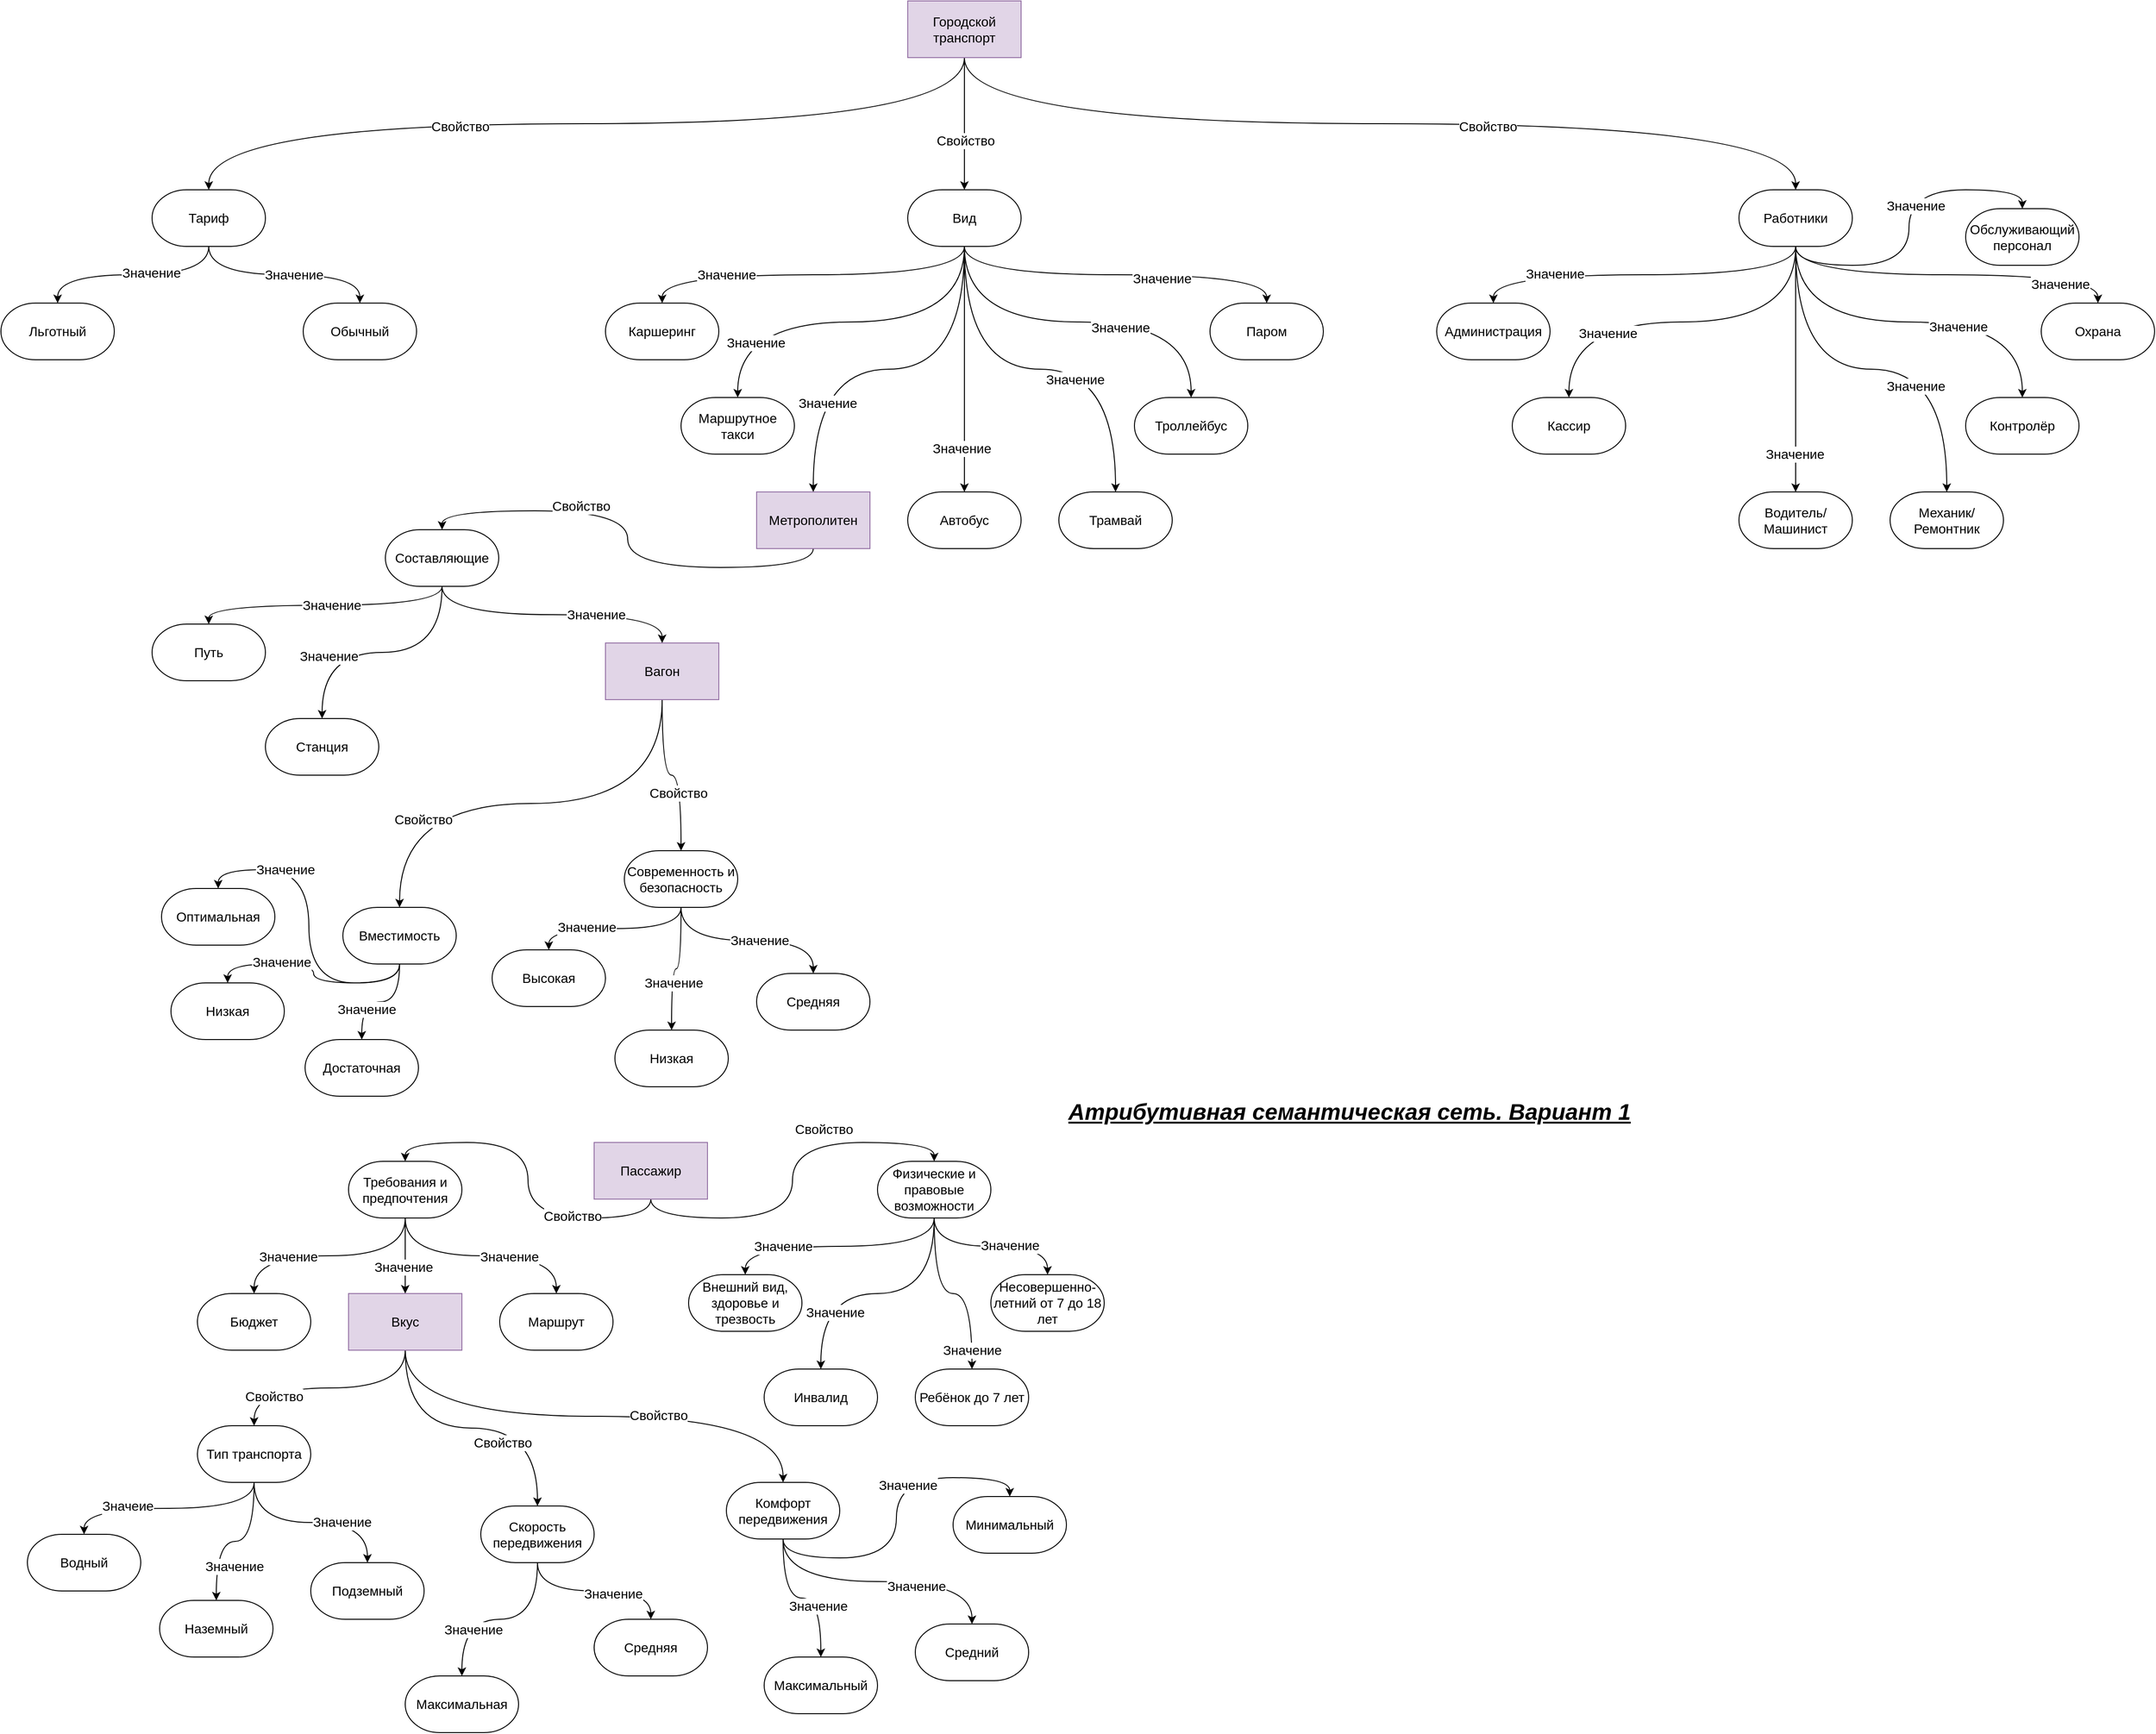 <mxfile type="github" version="12.0.2" pages="1"><diagram id="6I7BNMvGfByo7jLeAsBY" name="Page-1"><mxGraphModel grid="1" shadow="0" math="0" pageHeight="1654" pageWidth="2336" pageScale="1" page="1" fold="1" arrows="1" connect="1" tooltips="1" guides="1" gridSize="10" dy="932" dx="1564"><root><mxCell id="0"/><mxCell id="1" parent="0"/><mxCell id="O3VE-VY-5JMfy5LWWvel-14" parent="1" edge="1" source="A4VjPhN4YZc6CyYK420j-1" target="O3VE-VY-5JMfy5LWWvel-6" style="edgeStyle=orthogonalEdgeStyle;curved=1;rounded=0;orthogonalLoop=1;jettySize=auto;html=1;exitX=0.5;exitY=1;exitDx=0;exitDy=0;entryX=0.5;entryY=0;entryDx=0;entryDy=0;entryPerimeter=0;fontSize=14;"><mxGeometry as="geometry" relative="1"/></mxCell><mxCell id="O3VE-VY-5JMfy5LWWvel-15" value="Свойство" parent="O3VE-VY-5JMfy5LWWvel-14" style="text;html=1;resizable=0;points=[];align=center;verticalAlign=middle;labelBackgroundColor=#ffffff;fontSize=14;" connectable="0" vertex="1"><mxGeometry as="geometry" relative="1" y="3" x="0.286"><mxPoint as="offset"/></mxGeometry></mxCell><mxCell id="O3VE-VY-5JMfy5LWWvel-16" parent="1" edge="1" source="A4VjPhN4YZc6CyYK420j-1" target="O3VE-VY-5JMfy5LWWvel-5" style="edgeStyle=orthogonalEdgeStyle;curved=1;rounded=0;orthogonalLoop=1;jettySize=auto;html=1;exitX=0.5;exitY=1;exitDx=0;exitDy=0;entryX=0.5;entryY=0;entryDx=0;entryDy=0;entryPerimeter=0;fontSize=14;"><mxGeometry as="geometry" relative="1"/></mxCell><mxCell id="O3VE-VY-5JMfy5LWWvel-17" value="Свойство" parent="O3VE-VY-5JMfy5LWWvel-16" style="text;html=1;resizable=0;points=[];align=center;verticalAlign=middle;labelBackgroundColor=#ffffff;fontSize=14;" connectable="0" vertex="1"><mxGeometry as="geometry" relative="1" y="1" x="0.25"><mxPoint as="offset"/></mxGeometry></mxCell><mxCell id="O3VE-VY-5JMfy5LWWvel-18" parent="1" edge="1" source="A4VjPhN4YZc6CyYK420j-1" target="O3VE-VY-5JMfy5LWWvel-4" style="edgeStyle=orthogonalEdgeStyle;curved=1;rounded=0;orthogonalLoop=1;jettySize=auto;html=1;exitX=0.5;exitY=1;exitDx=0;exitDy=0;entryX=0.5;entryY=0;entryDx=0;entryDy=0;entryPerimeter=0;fontSize=14;"><mxGeometry as="geometry" relative="1"/></mxCell><mxCell id="O3VE-VY-5JMfy5LWWvel-19" value="Свойство" parent="O3VE-VY-5JMfy5LWWvel-18" style="text;html=1;resizable=0;points=[];align=center;verticalAlign=middle;labelBackgroundColor=#ffffff;fontSize=14;" connectable="0" vertex="1"><mxGeometry as="geometry" relative="1" y="-3" x="0.224"><mxPoint as="offset"/></mxGeometry></mxCell><mxCell id="A4VjPhN4YZc6CyYK420j-1" value="Городской транспорт" parent="1" style="rounded=0;whiteSpace=wrap;html=1;fillColor=#e1d5e7;strokeColor=#9673a6;fontSize=14;" vertex="1"><mxGeometry as="geometry" y="40" x="960" height="60" width="120"/></mxCell><mxCell id="O3VE-VY-5JMfy5LWWvel-145" parent="1" edge="1" source="A4VjPhN4YZc6CyYK420j-2" target="O3VE-VY-5JMfy5LWWvel-144" style="edgeStyle=orthogonalEdgeStyle;curved=1;rounded=0;orthogonalLoop=1;jettySize=auto;html=1;exitX=0.5;exitY=1;exitDx=0;exitDy=0;entryX=0.5;entryY=0;entryDx=0;entryDy=0;entryPerimeter=0;fontSize=14;"><mxGeometry as="geometry" relative="1"/></mxCell><mxCell id="O3VE-VY-5JMfy5LWWvel-146" value="Свойство" parent="O3VE-VY-5JMfy5LWWvel-145" style="text;html=1;resizable=0;points=[];align=center;verticalAlign=middle;labelBackgroundColor=#ffffff;fontSize=14;" connectable="0" vertex="1"><mxGeometry as="geometry" relative="1" y="-5" x="0.325"><mxPoint as="offset"/></mxGeometry></mxCell><mxCell id="A4VjPhN4YZc6CyYK420j-2" value="Метрополитен" parent="1" style="rounded=0;whiteSpace=wrap;html=1;fillColor=#e1d5e7;strokeColor=#9673a6;fontSize=14;" vertex="1"><mxGeometry as="geometry" y="560" x="800" height="60" width="120"/></mxCell><mxCell id="O3VE-VY-5JMfy5LWWvel-140" parent="1" edge="1" source="A4VjPhN4YZc6CyYK420j-3" target="O3VE-VY-5JMfy5LWWvel-72" style="edgeStyle=orthogonalEdgeStyle;curved=1;rounded=0;orthogonalLoop=1;jettySize=auto;html=1;exitX=0.5;exitY=1;exitDx=0;exitDy=0;entryX=0.5;entryY=0;entryDx=0;entryDy=0;entryPerimeter=0;fontSize=14;"><mxGeometry as="geometry" relative="1"/></mxCell><mxCell id="O3VE-VY-5JMfy5LWWvel-149" value="Свойство" parent="O3VE-VY-5JMfy5LWWvel-140" style="text;html=1;resizable=0;points=[];align=center;verticalAlign=middle;labelBackgroundColor=#ffffff;fontSize=14;" connectable="0" vertex="1"><mxGeometry as="geometry" relative="1" y="17" x="0.464"><mxPoint as="offset" x="1"/></mxGeometry></mxCell><mxCell id="O3VE-VY-5JMfy5LWWvel-141" parent="1" edge="1" source="A4VjPhN4YZc6CyYK420j-3" target="O3VE-VY-5JMfy5LWWvel-71" style="edgeStyle=orthogonalEdgeStyle;curved=1;rounded=0;orthogonalLoop=1;jettySize=auto;html=1;exitX=0.5;exitY=1;exitDx=0;exitDy=0;entryX=0.5;entryY=0;entryDx=0;entryDy=0;entryPerimeter=0;fontSize=14;"><mxGeometry as="geometry" relative="1"/></mxCell><mxCell id="O3VE-VY-5JMfy5LWWvel-150" value="Свойство" parent="O3VE-VY-5JMfy5LWWvel-141" style="text;html=1;resizable=0;points=[];align=center;verticalAlign=middle;labelBackgroundColor=#ffffff;fontSize=14;" connectable="0" vertex="1"><mxGeometry as="geometry" relative="1" y="-3" x="0.326"><mxPoint as="offset" y="-1"/></mxGeometry></mxCell><mxCell id="A4VjPhN4YZc6CyYK420j-3" value="Вагон" parent="1" style="rounded=0;whiteSpace=wrap;html=1;fillColor=#e1d5e7;strokeColor=#9673a6;fontSize=14;" vertex="1"><mxGeometry as="geometry" y="720" x="640" height="60" width="120"/></mxCell><mxCell id="O3VE-VY-5JMfy5LWWvel-75" parent="1" edge="1" source="A4VjPhN4YZc6CyYK420j-4" target="O3VE-VY-5JMfy5LWWvel-73" style="edgeStyle=orthogonalEdgeStyle;curved=1;rounded=0;orthogonalLoop=1;jettySize=auto;html=1;exitX=0.5;exitY=1;exitDx=0;exitDy=0;entryX=0.5;entryY=0;entryDx=0;entryDy=0;entryPerimeter=0;fontSize=14;"><mxGeometry as="geometry" relative="1"/></mxCell><mxCell id="O3VE-VY-5JMfy5LWWvel-79" value="Свойство" parent="O3VE-VY-5JMfy5LWWvel-75" style="text;html=1;resizable=0;points=[];align=center;verticalAlign=middle;labelBackgroundColor=#ffffff;fontSize=14;" connectable="0" vertex="1"><mxGeometry as="geometry" relative="1" y="7" x="0.3"><mxPoint as="offset" y="-7" x="10"/></mxGeometry></mxCell><mxCell id="O3VE-VY-5JMfy5LWWvel-77" parent="1" edge="1" source="A4VjPhN4YZc6CyYK420j-4" target="O3VE-VY-5JMfy5LWWvel-69" style="edgeStyle=orthogonalEdgeStyle;curved=1;rounded=0;orthogonalLoop=1;jettySize=auto;html=1;exitX=0.5;exitY=1;exitDx=0;exitDy=0;entryX=0.5;entryY=0;entryDx=0;entryDy=0;entryPerimeter=0;fontSize=14;"><mxGeometry as="geometry" relative="1"/></mxCell><mxCell id="O3VE-VY-5JMfy5LWWvel-80" value="Свойство" parent="O3VE-VY-5JMfy5LWWvel-77" style="text;html=1;resizable=0;points=[];align=center;verticalAlign=middle;labelBackgroundColor=#ffffff;fontSize=14;" connectable="0" vertex="1"><mxGeometry as="geometry" relative="1" y="-1" x="-0.267"><mxPoint as="offset" y="-1" x="36"/></mxGeometry></mxCell><mxCell id="A4VjPhN4YZc6CyYK420j-4" value="Пассажир" parent="1" style="rounded=0;whiteSpace=wrap;html=1;fillColor=#e1d5e7;strokeColor=#9673a6;fontSize=14;" vertex="1"><mxGeometry as="geometry" y="1249" x="628" height="60" width="120"/></mxCell><mxCell id="O3VE-VY-5JMfy5LWWvel-113" parent="1" edge="1" source="A4VjPhN4YZc6CyYK420j-5" target="O3VE-VY-5JMfy5LWWvel-105" style="edgeStyle=orthogonalEdgeStyle;curved=1;rounded=0;orthogonalLoop=1;jettySize=auto;html=1;exitX=0.5;exitY=1;exitDx=0;exitDy=0;entryX=0.5;entryY=0;entryDx=0;entryDy=0;entryPerimeter=0;fontSize=14;"><mxGeometry as="geometry" relative="1"/></mxCell><mxCell id="O3VE-VY-5JMfy5LWWvel-131" value="Свойство" parent="O3VE-VY-5JMfy5LWWvel-113" style="text;html=1;resizable=0;points=[];align=center;verticalAlign=middle;labelBackgroundColor=#ffffff;fontSize=14;" connectable="0" vertex="1"><mxGeometry as="geometry" relative="1" y="-15" x="0.224"><mxPoint as="offset" x="-1"/></mxGeometry></mxCell><mxCell id="O3VE-VY-5JMfy5LWWvel-114" parent="1" edge="1" source="A4VjPhN4YZc6CyYK420j-5" target="O3VE-VY-5JMfy5LWWvel-103" style="edgeStyle=orthogonalEdgeStyle;curved=1;rounded=0;orthogonalLoop=1;jettySize=auto;html=1;exitX=0.5;exitY=1;exitDx=0;exitDy=0;entryX=0.5;entryY=0;entryDx=0;entryDy=0;entryPerimeter=0;fontSize=14;"><mxGeometry as="geometry" relative="1"/></mxCell><mxCell id="O3VE-VY-5JMfy5LWWvel-133" value="Свойство" parent="O3VE-VY-5JMfy5LWWvel-114" style="text;html=1;resizable=0;points=[];align=center;verticalAlign=middle;labelBackgroundColor=#ffffff;fontSize=14;" connectable="0" vertex="1"><mxGeometry as="geometry" relative="1" y="9" x="0.489"><mxPoint as="offset" x="-1"/></mxGeometry></mxCell><mxCell id="O3VE-VY-5JMfy5LWWvel-115" parent="1" edge="1" source="A4VjPhN4YZc6CyYK420j-5" target="O3VE-VY-5JMfy5LWWvel-106" style="edgeStyle=orthogonalEdgeStyle;curved=1;rounded=0;orthogonalLoop=1;jettySize=auto;html=1;exitX=0.5;exitY=1;exitDx=0;exitDy=0;entryX=0.5;entryY=0;entryDx=0;entryDy=0;entryPerimeter=0;fontSize=14;"><mxGeometry as="geometry" relative="1"/></mxCell><mxCell id="O3VE-VY-5JMfy5LWWvel-132" value="Свойство" parent="O3VE-VY-5JMfy5LWWvel-115" style="text;html=1;resizable=0;points=[];align=center;verticalAlign=middle;labelBackgroundColor=#ffffff;fontSize=14;" connectable="0" vertex="1"><mxGeometry as="geometry" relative="1" y="1" x="0.248"><mxPoint as="offset" x="1"/></mxGeometry></mxCell><mxCell id="A4VjPhN4YZc6CyYK420j-5" value="Вкус" parent="1" style="rounded=0;whiteSpace=wrap;html=1;fillColor=#e1d5e7;strokeColor=#9673a6;fontSize=14;" vertex="1"><mxGeometry as="geometry" y="1409" x="368" height="60" width="120"/></mxCell><mxCell id="vDnZIX4tLPd5BVfsCqzA-1" value="Атрибутивная семантическая сеть. Вариант 1" parent="1" style="text;html=1;resizable=0;points=[];autosize=1;align=left;verticalAlign=top;spacingTop=-4;fontSize=24;fontStyle=7" vertex="1"><mxGeometry as="geometry" y="1200" x="1128" height="20" width="270"/></mxCell><mxCell id="O3VE-VY-5JMfy5LWWvel-53" parent="1" edge="1" source="O3VE-VY-5JMfy5LWWvel-4" target="O3VE-VY-5JMfy5LWWvel-52" style="edgeStyle=orthogonalEdgeStyle;curved=1;rounded=0;orthogonalLoop=1;jettySize=auto;html=1;exitX=0.5;exitY=1;exitDx=0;exitDy=0;exitPerimeter=0;entryX=0.5;entryY=0;entryDx=0;entryDy=0;entryPerimeter=0;fontSize=14;"><mxGeometry as="geometry" relative="1"/></mxCell><mxCell id="O3VE-VY-5JMfy5LWWvel-61" value="Значение" parent="O3VE-VY-5JMfy5LWWvel-53" style="text;html=1;resizable=0;points=[];align=center;verticalAlign=middle;labelBackgroundColor=#ffffff;fontSize=14;" connectable="0" vertex="1"><mxGeometry as="geometry" relative="1" y="-7" x="0.126"><mxPoint as="offset" y="-1"/></mxGeometry></mxCell><mxCell id="O3VE-VY-5JMfy5LWWvel-54" parent="1" edge="1" source="O3VE-VY-5JMfy5LWWvel-4" target="O3VE-VY-5JMfy5LWWvel-46" style="edgeStyle=orthogonalEdgeStyle;curved=1;rounded=0;orthogonalLoop=1;jettySize=auto;html=1;exitX=0.5;exitY=1;exitDx=0;exitDy=0;exitPerimeter=0;entryX=0.5;entryY=0;entryDx=0;entryDy=0;entryPerimeter=0;fontSize=14;"><mxGeometry as="geometry" relative="1"/></mxCell><mxCell id="O3VE-VY-5JMfy5LWWvel-68" value="Значение" parent="O3VE-VY-5JMfy5LWWvel-54" style="text;html=1;resizable=0;points=[];align=center;verticalAlign=middle;labelBackgroundColor=#ffffff;fontSize=14;" connectable="0" vertex="1"><mxGeometry as="geometry" relative="1" y="-1" x="0.498"><mxPoint as="offset" x="-1"/></mxGeometry></mxCell><mxCell id="O3VE-VY-5JMfy5LWWvel-55" parent="1" edge="1" source="O3VE-VY-5JMfy5LWWvel-4" target="O3VE-VY-5JMfy5LWWvel-48" style="edgeStyle=orthogonalEdgeStyle;curved=1;rounded=0;orthogonalLoop=1;jettySize=auto;html=1;exitX=0.5;exitY=1;exitDx=0;exitDy=0;exitPerimeter=0;entryX=0.5;entryY=0;entryDx=0;entryDy=0;entryPerimeter=0;fontSize=14;"><mxGeometry as="geometry" relative="1"/></mxCell><mxCell id="O3VE-VY-5JMfy5LWWvel-67" value="Значение" parent="O3VE-VY-5JMfy5LWWvel-55" style="text;html=1;resizable=0;points=[];align=center;verticalAlign=middle;labelBackgroundColor=#ffffff;fontSize=14;" connectable="0" vertex="1"><mxGeometry as="geometry" relative="1" y="12" x="0.393"><mxPoint as="offset" x="-1"/></mxGeometry></mxCell><mxCell id="O3VE-VY-5JMfy5LWWvel-57" parent="1" edge="1" source="O3VE-VY-5JMfy5LWWvel-4" target="O3VE-VY-5JMfy5LWWvel-47" style="edgeStyle=orthogonalEdgeStyle;curved=1;rounded=0;orthogonalLoop=1;jettySize=auto;html=1;exitX=0.5;exitY=1;exitDx=0;exitDy=0;exitPerimeter=0;entryX=0.5;entryY=0;entryDx=0;entryDy=0;entryPerimeter=0;fontSize=14;"><mxGeometry as="geometry" relative="1"/></mxCell><mxCell id="O3VE-VY-5JMfy5LWWvel-65" value="Значение" parent="O3VE-VY-5JMfy5LWWvel-57" style="text;html=1;resizable=0;points=[];align=center;verticalAlign=middle;labelBackgroundColor=#ffffff;fontSize=14;" connectable="0" vertex="1"><mxGeometry as="geometry" relative="1" y="-1" x="0.692"><mxPoint as="offset"/></mxGeometry></mxCell><mxCell id="O3VE-VY-5JMfy5LWWvel-58" parent="1" edge="1" source="O3VE-VY-5JMfy5LWWvel-4" target="O3VE-VY-5JMfy5LWWvel-51" style="edgeStyle=orthogonalEdgeStyle;curved=1;rounded=0;orthogonalLoop=1;jettySize=auto;html=1;exitX=0.5;exitY=1;exitDx=0;exitDy=0;exitPerimeter=0;entryX=0.5;entryY=0;entryDx=0;entryDy=0;entryPerimeter=0;fontSize=14;"><mxGeometry as="geometry" relative="1"/></mxCell><mxCell id="O3VE-VY-5JMfy5LWWvel-64" value="Значение" parent="O3VE-VY-5JMfy5LWWvel-58" style="text;html=1;resizable=0;points=[];align=center;verticalAlign=middle;labelBackgroundColor=#ffffff;fontSize=14;" connectable="0" vertex="1"><mxGeometry as="geometry" relative="1" y="-33" x="0.46"><mxPoint as="offset" y="1"/></mxGeometry></mxCell><mxCell id="O3VE-VY-5JMfy5LWWvel-59" parent="1" edge="1" source="O3VE-VY-5JMfy5LWWvel-4" target="O3VE-VY-5JMfy5LWWvel-45" style="edgeStyle=orthogonalEdgeStyle;curved=1;rounded=0;orthogonalLoop=1;jettySize=auto;html=1;exitX=0.5;exitY=1;exitDx=0;exitDy=0;exitPerimeter=0;entryX=0.5;entryY=0;entryDx=0;entryDy=0;entryPerimeter=0;fontSize=14;"><mxGeometry as="geometry" relative="1"/></mxCell><mxCell id="O3VE-VY-5JMfy5LWWvel-63" value="Значение" parent="O3VE-VY-5JMfy5LWWvel-59" style="text;html=1;resizable=0;points=[];align=center;verticalAlign=middle;labelBackgroundColor=#ffffff;fontSize=14;" connectable="0" vertex="1"><mxGeometry as="geometry" relative="1" y="-5" x="0.26"><mxPoint as="offset"/></mxGeometry></mxCell><mxCell id="O3VE-VY-5JMfy5LWWvel-60" parent="1" edge="1" source="O3VE-VY-5JMfy5LWWvel-4" target="O3VE-VY-5JMfy5LWWvel-49" style="edgeStyle=orthogonalEdgeStyle;curved=1;rounded=0;orthogonalLoop=1;jettySize=auto;html=1;exitX=0.5;exitY=1;exitDx=0;exitDy=0;exitPerimeter=0;entryX=0.5;entryY=0;entryDx=0;entryDy=0;entryPerimeter=0;fontSize=14;"><mxGeometry as="geometry" relative="1"/></mxCell><mxCell id="O3VE-VY-5JMfy5LWWvel-62" value="Значение" parent="O3VE-VY-5JMfy5LWWvel-60" style="text;html=1;resizable=0;points=[];align=center;verticalAlign=middle;labelBackgroundColor=#ffffff;fontSize=14;" connectable="0" vertex="1"><mxGeometry as="geometry" relative="1" y="-10" x="0.625"><mxPoint as="offset" x="1"/></mxGeometry></mxCell><mxCell id="O3VE-VY-5JMfy5LWWvel-4" value="Работники" parent="1" style="strokeWidth=1;html=1;shape=mxgraph.flowchart.terminator;whiteSpace=wrap;fontSize=14;" vertex="1"><mxGeometry as="geometry" y="240" x="1840" height="60" width="120"/></mxCell><mxCell id="O3VE-VY-5JMfy5LWWvel-28" parent="1" edge="1" source="O3VE-VY-5JMfy5LWWvel-5" target="O3VE-VY-5JMfy5LWWvel-24" style="edgeStyle=orthogonalEdgeStyle;curved=1;rounded=0;orthogonalLoop=1;jettySize=auto;html=1;exitX=0.5;exitY=1;exitDx=0;exitDy=0;exitPerimeter=0;entryX=0.5;entryY=0;entryDx=0;entryDy=0;entryPerimeter=0;fontSize=14;"><mxGeometry as="geometry" relative="1"/></mxCell><mxCell id="O3VE-VY-5JMfy5LWWvel-40" value="Значение" parent="O3VE-VY-5JMfy5LWWvel-28" style="text;html=1;resizable=0;points=[];align=center;verticalAlign=middle;labelBackgroundColor=#ffffff;fontSize=14;" connectable="0" vertex="1"><mxGeometry as="geometry" relative="1" y="-3" x="0.636"><mxPoint as="offset" y="1"/></mxGeometry></mxCell><mxCell id="O3VE-VY-5JMfy5LWWvel-29" parent="1" edge="1" source="O3VE-VY-5JMfy5LWWvel-5" target="A4VjPhN4YZc6CyYK420j-2" style="edgeStyle=orthogonalEdgeStyle;curved=1;rounded=0;orthogonalLoop=1;jettySize=auto;html=1;exitX=0.5;exitY=1;exitDx=0;exitDy=0;exitPerimeter=0;entryX=0.5;entryY=0;entryDx=0;entryDy=0;fontSize=14;"><mxGeometry as="geometry" relative="1"/></mxCell><mxCell id="O3VE-VY-5JMfy5LWWvel-38" value="Значение" parent="O3VE-VY-5JMfy5LWWvel-29" style="text;html=1;resizable=0;points=[];align=center;verticalAlign=middle;labelBackgroundColor=#ffffff;fontSize=14;" connectable="0" vertex="1"><mxGeometry as="geometry" relative="1" y="15" x="0.552"><mxPoint as="offset"/></mxGeometry></mxCell><mxCell id="O3VE-VY-5JMfy5LWWvel-30" parent="1" edge="1" source="O3VE-VY-5JMfy5LWWvel-5" target="O3VE-VY-5JMfy5LWWvel-22" style="edgeStyle=orthogonalEdgeStyle;curved=1;rounded=0;orthogonalLoop=1;jettySize=auto;html=1;exitX=0.5;exitY=1;exitDx=0;exitDy=0;exitPerimeter=0;entryX=0.5;entryY=0;entryDx=0;entryDy=0;entryPerimeter=0;fontSize=14;"><mxGeometry as="geometry" relative="1"/></mxCell><mxCell id="O3VE-VY-5JMfy5LWWvel-37" value="Значение" parent="O3VE-VY-5JMfy5LWWvel-30" style="text;html=1;resizable=0;points=[];align=center;verticalAlign=middle;labelBackgroundColor=#ffffff;fontSize=14;" connectable="0" vertex="1"><mxGeometry as="geometry" relative="1" y="19" x="0.71"><mxPoint as="offset"/></mxGeometry></mxCell><mxCell id="O3VE-VY-5JMfy5LWWvel-31" parent="1" edge="1" source="O3VE-VY-5JMfy5LWWvel-5" target="O3VE-VY-5JMfy5LWWvel-23" style="edgeStyle=orthogonalEdgeStyle;curved=1;rounded=0;orthogonalLoop=1;jettySize=auto;html=1;exitX=0.5;exitY=1;exitDx=0;exitDy=0;exitPerimeter=0;entryX=0.5;entryY=0;entryDx=0;entryDy=0;entryPerimeter=0;fontSize=14;"><mxGeometry as="geometry" relative="1"/></mxCell><mxCell id="O3VE-VY-5JMfy5LWWvel-35" value="Значение" parent="O3VE-VY-5JMfy5LWWvel-31" style="text;html=1;resizable=0;points=[];align=center;verticalAlign=middle;labelBackgroundColor=#ffffff;fontSize=14;" connectable="0" vertex="1"><mxGeometry as="geometry" relative="1" x="0.484"><mxPoint as="offset"/></mxGeometry></mxCell><mxCell id="O3VE-VY-5JMfy5LWWvel-32" parent="1" edge="1" source="O3VE-VY-5JMfy5LWWvel-5" target="O3VE-VY-5JMfy5LWWvel-20" style="edgeStyle=orthogonalEdgeStyle;curved=1;rounded=0;orthogonalLoop=1;jettySize=auto;html=1;exitX=0.5;exitY=1;exitDx=0;exitDy=0;exitPerimeter=0;entryX=0.5;entryY=0;entryDx=0;entryDy=0;entryPerimeter=0;fontSize=14;"><mxGeometry as="geometry" relative="1"/></mxCell><mxCell id="O3VE-VY-5JMfy5LWWvel-41" value="Значение" parent="O3VE-VY-5JMfy5LWWvel-32" style="text;html=1;resizable=0;points=[];align=center;verticalAlign=middle;labelBackgroundColor=#ffffff;fontSize=14;" connectable="0" vertex="1"><mxGeometry as="geometry" relative="1" y="-11" x="0.178"><mxPoint as="offset" x="-1"/></mxGeometry></mxCell><mxCell id="O3VE-VY-5JMfy5LWWvel-33" parent="1" edge="1" source="O3VE-VY-5JMfy5LWWvel-5" target="O3VE-VY-5JMfy5LWWvel-25" style="edgeStyle=orthogonalEdgeStyle;curved=1;rounded=0;orthogonalLoop=1;jettySize=auto;html=1;exitX=0.5;exitY=1;exitDx=0;exitDy=0;exitPerimeter=0;entryX=0.5;entryY=0;entryDx=0;entryDy=0;entryPerimeter=0;fontSize=14;"><mxGeometry as="geometry" relative="1"/></mxCell><mxCell id="O3VE-VY-5JMfy5LWWvel-42" value="Значение" parent="O3VE-VY-5JMfy5LWWvel-33" style="text;html=1;resizable=0;points=[];align=center;verticalAlign=middle;labelBackgroundColor=#ffffff;fontSize=14;" connectable="0" vertex="1"><mxGeometry as="geometry" relative="1" y="-6" x="0.227"><mxPoint as="offset" x="-1"/></mxGeometry></mxCell><mxCell id="O3VE-VY-5JMfy5LWWvel-34" parent="1" edge="1" source="O3VE-VY-5JMfy5LWWvel-5" target="O3VE-VY-5JMfy5LWWvel-26" style="edgeStyle=orthogonalEdgeStyle;curved=1;rounded=0;orthogonalLoop=1;jettySize=auto;html=1;exitX=0.5;exitY=1;exitDx=0;exitDy=0;exitPerimeter=0;entryX=0.5;entryY=0;entryDx=0;entryDy=0;entryPerimeter=0;fontSize=14;"><mxGeometry as="geometry" relative="1"/></mxCell><mxCell id="O3VE-VY-5JMfy5LWWvel-36" value="Значение" parent="O3VE-VY-5JMfy5LWWvel-34" style="text;html=1;resizable=0;points=[];align=center;verticalAlign=middle;labelBackgroundColor=#ffffff;fontSize=14;" connectable="0" vertex="1"><mxGeometry as="geometry" relative="1" y="-4" x="0.26"><mxPoint as="offset" x="-1"/></mxGeometry></mxCell><mxCell id="O3VE-VY-5JMfy5LWWvel-5" value="Вид" parent="1" style="strokeWidth=1;html=1;shape=mxgraph.flowchart.terminator;whiteSpace=wrap;fontSize=14;" vertex="1"><mxGeometry as="geometry" y="240" x="960" height="60" width="120"/></mxCell><mxCell id="O3VE-VY-5JMfy5LWWvel-10" parent="1" edge="1" source="O3VE-VY-5JMfy5LWWvel-6" target="O3VE-VY-5JMfy5LWWvel-7" style="edgeStyle=orthogonalEdgeStyle;rounded=0;orthogonalLoop=1;jettySize=auto;html=1;exitX=0.5;exitY=1;exitDx=0;exitDy=0;exitPerimeter=0;entryX=0.5;entryY=0;entryDx=0;entryDy=0;curved=1;fontSize=14;"><mxGeometry as="geometry" relative="1"/></mxCell><mxCell id="O3VE-VY-5JMfy5LWWvel-11" value="Значение" parent="O3VE-VY-5JMfy5LWWvel-10" style="text;html=1;resizable=0;points=[];align=center;verticalAlign=middle;labelBackgroundColor=#ffffff;fontSize=14;" connectable="0" vertex="1"><mxGeometry as="geometry" relative="1" y="-2" x="-0.167"><mxPoint as="offset"/></mxGeometry></mxCell><mxCell id="O3VE-VY-5JMfy5LWWvel-12" parent="1" edge="1" source="O3VE-VY-5JMfy5LWWvel-6" target="O3VE-VY-5JMfy5LWWvel-9" style="edgeStyle=orthogonalEdgeStyle;curved=1;rounded=0;orthogonalLoop=1;jettySize=auto;html=1;exitX=0.5;exitY=1;exitDx=0;exitDy=0;exitPerimeter=0;entryX=0.5;entryY=0;entryDx=0;entryDy=0;fontSize=14;"><mxGeometry as="geometry" relative="1"/></mxCell><mxCell id="O3VE-VY-5JMfy5LWWvel-13" value="Значение" parent="O3VE-VY-5JMfy5LWWvel-12" style="text;html=1;resizable=0;points=[];align=center;verticalAlign=middle;labelBackgroundColor=#ffffff;fontSize=14;" connectable="0" vertex="1"><mxGeometry as="geometry" relative="1" y="-7" x="-0.37"><mxPoint as="offset" y="-7" x="50"/></mxGeometry></mxCell><mxCell id="O3VE-VY-5JMfy5LWWvel-6" value="Тариф" parent="1" style="strokeWidth=1;html=1;shape=mxgraph.flowchart.terminator;whiteSpace=wrap;fontSize=14;" vertex="1"><mxGeometry as="geometry" y="240" x="160" height="60" width="120"/></mxCell><mxCell id="O3VE-VY-5JMfy5LWWvel-7" value="Льготный" parent="1" style="strokeWidth=1;html=1;shape=mxgraph.flowchart.terminator;whiteSpace=wrap;fontSize=14;" vertex="1"><mxGeometry as="geometry" y="360" height="60" width="120"/></mxCell><mxCell id="O3VE-VY-5JMfy5LWWvel-9" value="Обычный" parent="1" style="strokeWidth=1;html=1;shape=mxgraph.flowchart.terminator;whiteSpace=wrap;fontSize=14;" vertex="1"><mxGeometry as="geometry" y="360" x="320" height="60" width="120"/></mxCell><mxCell id="O3VE-VY-5JMfy5LWWvel-20" value="Трамвай" parent="1" style="strokeWidth=1;html=1;shape=mxgraph.flowchart.terminator;whiteSpace=wrap;fontSize=14;" vertex="1"><mxGeometry as="geometry" y="560" x="1120" height="60" width="120"/></mxCell><mxCell id="O3VE-VY-5JMfy5LWWvel-22" value="Маршрутное такси" parent="1" style="strokeWidth=1;html=1;shape=mxgraph.flowchart.terminator;whiteSpace=wrap;fontSize=14;" vertex="1"><mxGeometry as="geometry" y="460" x="720" height="60" width="120"/></mxCell><mxCell id="O3VE-VY-5JMfy5LWWvel-23" value="Каршеринг" parent="1" style="strokeWidth=1;html=1;shape=mxgraph.flowchart.terminator;whiteSpace=wrap;fontSize=14;" vertex="1"><mxGeometry as="geometry" y="360" x="640" height="60" width="120"/></mxCell><mxCell id="O3VE-VY-5JMfy5LWWvel-24" value="Автобус" parent="1" style="strokeWidth=1;html=1;shape=mxgraph.flowchart.terminator;whiteSpace=wrap;fontSize=14;" vertex="1"><mxGeometry as="geometry" y="560" x="960" height="60" width="120"/></mxCell><mxCell id="O3VE-VY-5JMfy5LWWvel-25" value="Троллейбус" parent="1" style="strokeWidth=1;html=1;shape=mxgraph.flowchart.terminator;whiteSpace=wrap;fontSize=14;" vertex="1"><mxGeometry as="geometry" y="460" x="1200" height="60" width="120"/></mxCell><mxCell id="O3VE-VY-5JMfy5LWWvel-26" value="Паром" parent="1" style="strokeWidth=1;html=1;shape=mxgraph.flowchart.terminator;whiteSpace=wrap;fontSize=14;" vertex="1"><mxGeometry as="geometry" y="360" x="1280" height="60" width="120"/></mxCell><mxCell id="O3VE-VY-5JMfy5LWWvel-45" value="Контролёр" parent="1" style="strokeWidth=1;html=1;shape=mxgraph.flowchart.terminator;whiteSpace=wrap;fontSize=14;" vertex="1"><mxGeometry as="geometry" y="460" x="2080" height="60" width="120"/></mxCell><mxCell id="O3VE-VY-5JMfy5LWWvel-46" value="Администрация" parent="1" style="strokeWidth=1;html=1;shape=mxgraph.flowchart.terminator;whiteSpace=wrap;fontSize=14;" vertex="1"><mxGeometry as="geometry" y="360" x="1520" height="60" width="120"/></mxCell><mxCell id="O3VE-VY-5JMfy5LWWvel-47" value="Водитель/Машинист" parent="1" style="strokeWidth=1;html=1;shape=mxgraph.flowchart.terminator;whiteSpace=wrap;fontSize=14;" vertex="1"><mxGeometry as="geometry" y="560" x="1840" height="60" width="120"/></mxCell><mxCell id="O3VE-VY-5JMfy5LWWvel-48" value="Кассир" parent="1" style="strokeWidth=1;html=1;shape=mxgraph.flowchart.terminator;whiteSpace=wrap;fontSize=14;" vertex="1"><mxGeometry as="geometry" y="460" x="1600" height="60" width="120"/></mxCell><mxCell id="O3VE-VY-5JMfy5LWWvel-49" value="Охрана" parent="1" style="strokeWidth=1;html=1;shape=mxgraph.flowchart.terminator;whiteSpace=wrap;fontSize=14;" vertex="1"><mxGeometry as="geometry" y="360" x="2160" height="60" width="120"/></mxCell><mxCell id="O3VE-VY-5JMfy5LWWvel-51" value="Механик/Ремонтник" parent="1" style="strokeWidth=1;html=1;shape=mxgraph.flowchart.terminator;whiteSpace=wrap;fontSize=14;" vertex="1"><mxGeometry as="geometry" y="560" x="2000" height="60" width="120"/></mxCell><mxCell id="O3VE-VY-5JMfy5LWWvel-52" value="Обслуживающий персонал" parent="1" style="strokeWidth=1;html=1;shape=mxgraph.flowchart.terminator;whiteSpace=wrap;fontSize=14;" vertex="1"><mxGeometry as="geometry" y="260" x="2080" height="60" width="120"/></mxCell><mxCell id="O3VE-VY-5JMfy5LWWvel-81" parent="1" edge="1" source="O3VE-VY-5JMfy5LWWvel-69" target="O3VE-VY-5JMfy5LWWvel-74" style="edgeStyle=orthogonalEdgeStyle;curved=1;rounded=0;orthogonalLoop=1;jettySize=auto;html=1;exitX=0.5;exitY=1;exitDx=0;exitDy=0;exitPerimeter=0;entryX=0.5;entryY=0;entryDx=0;entryDy=0;entryPerimeter=0;fontSize=14;"><mxGeometry as="geometry" relative="1"/></mxCell><mxCell id="O3VE-VY-5JMfy5LWWvel-86" value="Значение" parent="O3VE-VY-5JMfy5LWWvel-81" style="text;html=1;resizable=0;points=[];align=center;verticalAlign=middle;labelBackgroundColor=#ffffff;fontSize=14;" connectable="0" vertex="1"><mxGeometry as="geometry" relative="1" y="1" x="0.376"><mxPoint as="offset" x="1"/></mxGeometry></mxCell><mxCell id="O3VE-VY-5JMfy5LWWvel-84" parent="1" edge="1" source="O3VE-VY-5JMfy5LWWvel-69" target="A4VjPhN4YZc6CyYK420j-5" style="edgeStyle=orthogonalEdgeStyle;curved=1;rounded=0;orthogonalLoop=1;jettySize=auto;html=1;exitX=0.5;exitY=1;exitDx=0;exitDy=0;exitPerimeter=0;entryX=0.5;entryY=0;entryDx=0;entryDy=0;fontSize=14;"><mxGeometry as="geometry" relative="1"/></mxCell><mxCell id="O3VE-VY-5JMfy5LWWvel-85" value="Значение" parent="O3VE-VY-5JMfy5LWWvel-84" style="text;html=1;resizable=0;points=[];align=center;verticalAlign=middle;labelBackgroundColor=#ffffff;fontSize=14;" connectable="0" vertex="1"><mxGeometry as="geometry" relative="1" y="-1" x="0.303"><mxPoint as="offset" x="-1"/></mxGeometry></mxCell><mxCell id="O3VE-VY-5JMfy5LWWvel-95" parent="1" edge="1" source="O3VE-VY-5JMfy5LWWvel-69" target="O3VE-VY-5JMfy5LWWvel-83" style="edgeStyle=orthogonalEdgeStyle;curved=1;rounded=0;orthogonalLoop=1;jettySize=auto;html=1;exitX=0.5;exitY=1;exitDx=0;exitDy=0;exitPerimeter=0;entryX=0.5;entryY=0;entryDx=0;entryDy=0;entryPerimeter=0;fontSize=14;"><mxGeometry as="geometry" relative="1"/></mxCell><mxCell id="O3VE-VY-5JMfy5LWWvel-96" value="Значение" parent="O3VE-VY-5JMfy5LWWvel-95" style="text;html=1;resizable=0;points=[];align=center;verticalAlign=middle;labelBackgroundColor=#ffffff;fontSize=14;" connectable="0" vertex="1"><mxGeometry as="geometry" relative="1" x="0.252"><mxPoint as="offset" y="1"/></mxGeometry></mxCell><mxCell id="O3VE-VY-5JMfy5LWWvel-69" value="Требования и предпочтения" parent="1" style="strokeWidth=1;html=1;shape=mxgraph.flowchart.terminator;whiteSpace=wrap;fontSize=14;" vertex="1"><mxGeometry as="geometry" y="1269" x="368" height="60" width="120"/></mxCell><mxCell id="O3VE-VY-5JMfy5LWWvel-71" value="Современность и безопасность" parent="1" style="strokeWidth=1;html=1;shape=mxgraph.flowchart.terminator;whiteSpace=wrap;fontSize=14;" vertex="1"><mxGeometry as="geometry" y="940" x="660" height="60" width="120"/></mxCell><mxCell id="O3VE-VY-5JMfy5LWWvel-154" parent="1" edge="1" source="O3VE-VY-5JMfy5LWWvel-72" target="O3VE-VY-5JMfy5LWWvel-152" style="edgeStyle=orthogonalEdgeStyle;curved=1;rounded=0;orthogonalLoop=1;jettySize=auto;html=1;exitX=0.5;exitY=1;exitDx=0;exitDy=0;exitPerimeter=0;entryX=0.5;entryY=0;entryDx=0;entryDy=0;entryPerimeter=0;fontSize=14;"><mxGeometry as="geometry" relative="1"/></mxCell><mxCell id="O3VE-VY-5JMfy5LWWvel-169" value="Значение" parent="O3VE-VY-5JMfy5LWWvel-154" style="text;html=1;resizable=0;points=[];align=center;verticalAlign=middle;labelBackgroundColor=#ffffff;fontSize=14;" connectable="0" vertex="1"><mxGeometry as="geometry" relative="1" y="-2" x="0.364"><mxPoint as="offset"/></mxGeometry></mxCell><mxCell id="O3VE-VY-5JMfy5LWWvel-155" parent="1" edge="1" source="O3VE-VY-5JMfy5LWWvel-72" target="O3VE-VY-5JMfy5LWWvel-153" style="edgeStyle=orthogonalEdgeStyle;curved=1;rounded=0;orthogonalLoop=1;jettySize=auto;html=1;exitX=0.5;exitY=1;exitDx=0;exitDy=0;exitPerimeter=0;entryX=0.5;entryY=0;entryDx=0;entryDy=0;entryPerimeter=0;fontSize=14;"><mxGeometry as="geometry" relative="1"/></mxCell><mxCell id="O3VE-VY-5JMfy5LWWvel-168" value="Значение" parent="O3VE-VY-5JMfy5LWWvel-155" style="text;html=1;resizable=0;points=[];align=center;verticalAlign=middle;labelBackgroundColor=#ffffff;fontSize=14;" connectable="0" vertex="1"><mxGeometry as="geometry" relative="1" y="1" x="0.725"><mxPoint as="offset" y="-1" x="42"/></mxGeometry></mxCell><mxCell id="O3VE-VY-5JMfy5LWWvel-156" parent="1" edge="1" source="O3VE-VY-5JMfy5LWWvel-72" target="O3VE-VY-5JMfy5LWWvel-151" style="edgeStyle=orthogonalEdgeStyle;curved=1;rounded=0;orthogonalLoop=1;jettySize=auto;html=1;exitX=0.5;exitY=1;exitDx=0;exitDy=0;exitPerimeter=0;entryX=0.5;entryY=0;entryDx=0;entryDy=0;entryPerimeter=0;fontSize=14;"><mxGeometry as="geometry" relative="1"/></mxCell><mxCell id="O3VE-VY-5JMfy5LWWvel-170" value="Значение" parent="O3VE-VY-5JMfy5LWWvel-156" style="text;html=1;resizable=0;points=[];align=center;verticalAlign=middle;labelBackgroundColor=#ffffff;fontSize=14;" connectable="0" vertex="1"><mxGeometry as="geometry" relative="1" y="5" x="0.456"><mxPoint as="offset"/></mxGeometry></mxCell><mxCell id="O3VE-VY-5JMfy5LWWvel-72" value="Вместимость" parent="1" style="strokeWidth=1;html=1;shape=mxgraph.flowchart.terminator;whiteSpace=wrap;fontSize=14;" vertex="1"><mxGeometry as="geometry" y="1000" x="362" height="60" width="120"/></mxCell><mxCell id="O3VE-VY-5JMfy5LWWvel-91" parent="1" edge="1" source="O3VE-VY-5JMfy5LWWvel-73" target="O3VE-VY-5JMfy5LWWvel-87" style="edgeStyle=orthogonalEdgeStyle;curved=1;rounded=0;orthogonalLoop=1;jettySize=auto;html=1;exitX=0.5;exitY=1;exitDx=0;exitDy=0;exitPerimeter=0;entryX=0.5;entryY=0;entryDx=0;entryDy=0;entryPerimeter=0;fontSize=14;"><mxGeometry as="geometry" relative="1"/></mxCell><mxCell id="O3VE-VY-5JMfy5LWWvel-98" value="Значение" parent="O3VE-VY-5JMfy5LWWvel-91" style="text;html=1;resizable=0;points=[];align=center;verticalAlign=middle;labelBackgroundColor=#ffffff;fontSize=14;" connectable="0" vertex="1"><mxGeometry as="geometry" relative="1" y="15" x="0.562"><mxPoint as="offset" y="1"/></mxGeometry></mxCell><mxCell id="O3VE-VY-5JMfy5LWWvel-92" parent="1" edge="1" source="O3VE-VY-5JMfy5LWWvel-73" target="O3VE-VY-5JMfy5LWWvel-89" style="edgeStyle=orthogonalEdgeStyle;curved=1;rounded=0;orthogonalLoop=1;jettySize=auto;html=1;exitX=0.5;exitY=1;exitDx=0;exitDy=0;exitPerimeter=0;entryX=0.5;entryY=0;entryDx=0;entryDy=0;entryPerimeter=0;fontSize=14;"><mxGeometry as="geometry" relative="1"/></mxCell><mxCell id="O3VE-VY-5JMfy5LWWvel-102" value="Значение" parent="O3VE-VY-5JMfy5LWWvel-92" style="text;html=1;resizable=0;points=[];align=center;verticalAlign=middle;labelBackgroundColor=#ffffff;fontSize=14;" connectable="0" vertex="1"><mxGeometry as="geometry" relative="1" y="1" x="0.207"><mxPoint as="offset" x="1"/></mxGeometry></mxCell><mxCell id="O3VE-VY-5JMfy5LWWvel-93" parent="1" edge="1" source="O3VE-VY-5JMfy5LWWvel-73" target="O3VE-VY-5JMfy5LWWvel-88" style="edgeStyle=orthogonalEdgeStyle;curved=1;rounded=0;orthogonalLoop=1;jettySize=auto;html=1;exitX=0.5;exitY=1;exitDx=0;exitDy=0;exitPerimeter=0;entryX=0.5;entryY=0;entryDx=0;entryDy=0;entryPerimeter=0;fontSize=14;"><mxGeometry as="geometry" relative="1"/></mxCell><mxCell id="O3VE-VY-5JMfy5LWWvel-101" value="Значение" parent="O3VE-VY-5JMfy5LWWvel-93" style="text;html=1;resizable=0;points=[];align=center;verticalAlign=middle;labelBackgroundColor=#ffffff;fontSize=14;" connectable="0" vertex="1"><mxGeometry as="geometry" relative="1" x="0.787"><mxPoint as="offset" y="1"/></mxGeometry></mxCell><mxCell id="O3VE-VY-5JMfy5LWWvel-94" parent="1" edge="1" source="O3VE-VY-5JMfy5LWWvel-73" target="O3VE-VY-5JMfy5LWWvel-90" style="edgeStyle=orthogonalEdgeStyle;curved=1;rounded=0;orthogonalLoop=1;jettySize=auto;html=1;exitX=0.5;exitY=1;exitDx=0;exitDy=0;exitPerimeter=0;entryX=0.5;entryY=0;entryDx=0;entryDy=0;entryPerimeter=0;fontSize=14;"><mxGeometry as="geometry" relative="1"/></mxCell><mxCell id="O3VE-VY-5JMfy5LWWvel-99" value="Значение" parent="O3VE-VY-5JMfy5LWWvel-94" style="text;html=1;resizable=0;points=[];align=center;verticalAlign=middle;labelBackgroundColor=#ffffff;fontSize=14;" connectable="0" vertex="1"><mxGeometry as="geometry" relative="1" y="7" x="0.615"><mxPoint as="offset" y="-7" x="20"/></mxGeometry></mxCell><mxCell id="O3VE-VY-5JMfy5LWWvel-73" value="Физические и правовые возможности" parent="1" style="strokeWidth=1;html=1;shape=mxgraph.flowchart.terminator;whiteSpace=wrap;fontSize=14;" vertex="1"><mxGeometry as="geometry" y="1269" x="928" height="60" width="120"/></mxCell><mxCell id="O3VE-VY-5JMfy5LWWvel-74" value="Бюджет" parent="1" style="strokeWidth=1;html=1;shape=mxgraph.flowchart.terminator;whiteSpace=wrap;fontSize=14;" vertex="1"><mxGeometry as="geometry" y="1409" x="208" height="60" width="120"/></mxCell><mxCell id="O3VE-VY-5JMfy5LWWvel-83" value="Маршрут" parent="1" style="strokeWidth=1;html=1;shape=mxgraph.flowchart.terminator;whiteSpace=wrap;fontSize=14;" vertex="1"><mxGeometry as="geometry" y="1409" x="528" height="60" width="120"/></mxCell><mxCell id="O3VE-VY-5JMfy5LWWvel-87" value="Инвалид" parent="1" style="strokeWidth=1;html=1;shape=mxgraph.flowchart.terminator;whiteSpace=wrap;fontSize=14;" vertex="1"><mxGeometry as="geometry" y="1489" x="808" height="60" width="120"/></mxCell><mxCell id="O3VE-VY-5JMfy5LWWvel-88" value="Ребёнок до 7 лет" parent="1" style="strokeWidth=1;html=1;shape=mxgraph.flowchart.terminator;whiteSpace=wrap;fontSize=14;" vertex="1"><mxGeometry as="geometry" y="1489" x="968" height="60" width="120"/></mxCell><mxCell id="O3VE-VY-5JMfy5LWWvel-89" value="Несовершенно-летний от 7 до 18 лет" parent="1" style="strokeWidth=1;html=1;shape=mxgraph.flowchart.terminator;whiteSpace=wrap;fontSize=14;" vertex="1"><mxGeometry as="geometry" y="1389" x="1048" height="60" width="120"/></mxCell><mxCell id="O3VE-VY-5JMfy5LWWvel-90" value="Внешний вид, здоровье и трезвость" parent="1" style="strokeWidth=1;html=1;shape=mxgraph.flowchart.terminator;whiteSpace=wrap;fontSize=14;" vertex="1"><mxGeometry as="geometry" y="1389" x="728" height="60" width="120"/></mxCell><mxCell id="O3VE-VY-5JMfy5LWWvel-116" parent="1" edge="1" source="O3VE-VY-5JMfy5LWWvel-103" target="O3VE-VY-5JMfy5LWWvel-112" style="edgeStyle=orthogonalEdgeStyle;curved=1;rounded=0;orthogonalLoop=1;jettySize=auto;html=1;exitX=0.5;exitY=1;exitDx=0;exitDy=0;exitPerimeter=0;entryX=0.5;entryY=0;entryDx=0;entryDy=0;entryPerimeter=0;fontSize=14;"><mxGeometry as="geometry" relative="1"/></mxCell><mxCell id="O3VE-VY-5JMfy5LWWvel-127" value="Значение" parent="O3VE-VY-5JMfy5LWWvel-116" style="text;html=1;resizable=0;points=[];align=center;verticalAlign=middle;labelBackgroundColor=#ffffff;fontSize=14;" connectable="0" vertex="1"><mxGeometry as="geometry" relative="1" x="0.315"><mxPoint as="offset" y="-1"/></mxGeometry></mxCell><mxCell id="O3VE-VY-5JMfy5LWWvel-117" parent="1" edge="1" source="O3VE-VY-5JMfy5LWWvel-103" target="O3VE-VY-5JMfy5LWWvel-111" style="edgeStyle=orthogonalEdgeStyle;curved=1;rounded=0;orthogonalLoop=1;jettySize=auto;html=1;exitX=0.5;exitY=1;exitDx=0;exitDy=0;exitPerimeter=0;entryX=0.5;entryY=0;entryDx=0;entryDy=0;entryPerimeter=0;fontSize=14;"><mxGeometry as="geometry" relative="1"/></mxCell><mxCell id="O3VE-VY-5JMfy5LWWvel-128" value="Значение" parent="O3VE-VY-5JMfy5LWWvel-117" style="text;html=1;resizable=0;points=[];align=center;verticalAlign=middle;labelBackgroundColor=#ffffff;fontSize=14;" connectable="0" vertex="1"><mxGeometry as="geometry" relative="1" y="19" x="0.577"><mxPoint as="offset" y="-1"/></mxGeometry></mxCell><mxCell id="O3VE-VY-5JMfy5LWWvel-120" parent="1" edge="1" source="O3VE-VY-5JMfy5LWWvel-103" target="O3VE-VY-5JMfy5LWWvel-118" style="edgeStyle=orthogonalEdgeStyle;curved=1;rounded=0;orthogonalLoop=1;jettySize=auto;html=1;exitX=0.5;exitY=1;exitDx=0;exitDy=0;exitPerimeter=0;entryX=0.5;entryY=0;entryDx=0;entryDy=0;entryPerimeter=0;fontSize=14;"><mxGeometry as="geometry" relative="1"/></mxCell><mxCell id="O3VE-VY-5JMfy5LWWvel-129" value="Значеие" parent="O3VE-VY-5JMfy5LWWvel-120" style="text;html=1;resizable=0;points=[];align=center;verticalAlign=middle;labelBackgroundColor=#ffffff;fontSize=14;" connectable="0" vertex="1"><mxGeometry as="geometry" relative="1" y="-3" x="0.375"><mxPoint as="offset"/></mxGeometry></mxCell><mxCell id="O3VE-VY-5JMfy5LWWvel-103" value="Тип транспорта" parent="1" style="strokeWidth=1;html=1;shape=mxgraph.flowchart.terminator;whiteSpace=wrap;fontSize=14;" vertex="1"><mxGeometry as="geometry" y="1549" x="208" height="60" width="120"/></mxCell><mxCell id="O3VE-VY-5JMfy5LWWvel-121" parent="1" edge="1" source="O3VE-VY-5JMfy5LWWvel-105" target="O3VE-VY-5JMfy5LWWvel-109" style="edgeStyle=orthogonalEdgeStyle;curved=1;rounded=0;orthogonalLoop=1;jettySize=auto;html=1;exitX=0.5;exitY=1;exitDx=0;exitDy=0;exitPerimeter=0;entryX=0.5;entryY=0;entryDx=0;entryDy=0;entryPerimeter=0;fontSize=14;"><mxGeometry as="geometry" relative="1"/></mxCell><mxCell id="O3VE-VY-5JMfy5LWWvel-134" value="Значение" parent="O3VE-VY-5JMfy5LWWvel-121" style="text;html=1;resizable=0;points=[];align=center;verticalAlign=middle;labelBackgroundColor=#ffffff;fontSize=14;" connectable="0" vertex="1"><mxGeometry as="geometry" relative="1" y="12" x="0.513"><mxPoint as="offset" y="-1"/></mxGeometry></mxCell><mxCell id="O3VE-VY-5JMfy5LWWvel-123" parent="1" edge="1" source="O3VE-VY-5JMfy5LWWvel-105" target="O3VE-VY-5JMfy5LWWvel-110" style="edgeStyle=orthogonalEdgeStyle;curved=1;rounded=0;orthogonalLoop=1;jettySize=auto;html=1;exitX=0.5;exitY=1;exitDx=0;exitDy=0;exitPerimeter=0;entryX=0.5;entryY=0;entryDx=0;entryDy=0;entryPerimeter=0;fontSize=14;"><mxGeometry as="geometry" relative="1"/></mxCell><mxCell id="O3VE-VY-5JMfy5LWWvel-130" value="Значение" parent="O3VE-VY-5JMfy5LWWvel-123" style="text;html=1;resizable=0;points=[];align=center;verticalAlign=middle;labelBackgroundColor=#ffffff;fontSize=14;" connectable="0" vertex="1"><mxGeometry as="geometry" relative="1" y="-3" x="0.222"><mxPoint as="offset"/></mxGeometry></mxCell><mxCell id="O3VE-VY-5JMfy5LWWvel-105" value="Скорость передвижения" parent="1" style="strokeWidth=1;html=1;shape=mxgraph.flowchart.terminator;whiteSpace=wrap;fontSize=14;" vertex="1"><mxGeometry as="geometry" y="1634" x="508" height="60" width="120"/></mxCell><mxCell id="O3VE-VY-5JMfy5LWWvel-122" parent="1" edge="1" source="O3VE-VY-5JMfy5LWWvel-106" target="O3VE-VY-5JMfy5LWWvel-107" style="edgeStyle=orthogonalEdgeStyle;curved=1;rounded=0;orthogonalLoop=1;jettySize=auto;html=1;exitX=0.5;exitY=1;exitDx=0;exitDy=0;exitPerimeter=0;entryX=0.5;entryY=0;entryDx=0;entryDy=0;entryPerimeter=0;fontSize=14;"><mxGeometry as="geometry" relative="1"/></mxCell><mxCell id="O3VE-VY-5JMfy5LWWvel-137" value="Значение" parent="O3VE-VY-5JMfy5LWWvel-122" style="text;html=1;resizable=0;points=[];align=center;verticalAlign=middle;labelBackgroundColor=#ffffff;fontSize=14;" connectable="0" vertex="1"><mxGeometry as="geometry" relative="1" y="-5" x="0.283"><mxPoint as="offset"/></mxGeometry></mxCell><mxCell id="O3VE-VY-5JMfy5LWWvel-124" parent="1" edge="1" source="O3VE-VY-5JMfy5LWWvel-106" target="O3VE-VY-5JMfy5LWWvel-108" style="edgeStyle=orthogonalEdgeStyle;curved=1;rounded=0;orthogonalLoop=1;jettySize=auto;html=1;exitX=0.5;exitY=1;exitDx=0;exitDy=0;exitPerimeter=0;entryX=0.5;entryY=0;entryDx=0;entryDy=0;entryPerimeter=0;fontSize=14;"><mxGeometry as="geometry" relative="1"/></mxCell><mxCell id="O3VE-VY-5JMfy5LWWvel-136" value="Значение" parent="O3VE-VY-5JMfy5LWWvel-124" style="text;html=1;resizable=0;points=[];align=center;verticalAlign=middle;labelBackgroundColor=#ffffff;fontSize=14;" connectable="0" vertex="1"><mxGeometry as="geometry" relative="1" y="-8" x="0.297"><mxPoint as="offset"/></mxGeometry></mxCell><mxCell id="O3VE-VY-5JMfy5LWWvel-138" parent="1" edge="1" source="O3VE-VY-5JMfy5LWWvel-106" target="O3VE-VY-5JMfy5LWWvel-125" style="edgeStyle=orthogonalEdgeStyle;curved=1;rounded=0;orthogonalLoop=1;jettySize=auto;html=1;exitX=0.5;exitY=1;exitDx=0;exitDy=0;exitPerimeter=0;entryX=0.5;entryY=0;entryDx=0;entryDy=0;entryPerimeter=0;fontSize=14;"><mxGeometry as="geometry" relative="1"/></mxCell><mxCell id="O3VE-VY-5JMfy5LWWvel-139" value="Значение" parent="O3VE-VY-5JMfy5LWWvel-138" style="text;html=1;resizable=0;points=[];align=center;verticalAlign=middle;labelBackgroundColor=#ffffff;fontSize=14;" connectable="0" vertex="1"><mxGeometry as="geometry" relative="1" y="-3" x="0.333"><mxPoint as="offset" y="1"/></mxGeometry></mxCell><mxCell id="O3VE-VY-5JMfy5LWWvel-106" value="Комфорт передвижения" parent="1" style="strokeWidth=1;html=1;shape=mxgraph.flowchart.terminator;whiteSpace=wrap;fontSize=14;" vertex="1"><mxGeometry as="geometry" y="1609" x="768" height="60" width="120"/></mxCell><mxCell id="O3VE-VY-5JMfy5LWWvel-107" value="Средний" parent="1" style="strokeWidth=1;html=1;shape=mxgraph.flowchart.terminator;whiteSpace=wrap;fontSize=14;" vertex="1"><mxGeometry as="geometry" y="1759" x="968" height="60" width="120"/></mxCell><mxCell id="O3VE-VY-5JMfy5LWWvel-108" value="Минимальный" parent="1" style="strokeWidth=1;html=1;shape=mxgraph.flowchart.terminator;whiteSpace=wrap;fontSize=14;" vertex="1"><mxGeometry as="geometry" y="1624" x="1008" height="60" width="120"/></mxCell><mxCell id="O3VE-VY-5JMfy5LWWvel-109" value="Максимальная" parent="1" style="strokeWidth=1;html=1;shape=mxgraph.flowchart.terminator;whiteSpace=wrap;fontSize=14;" vertex="1"><mxGeometry as="geometry" y="1814" x="428" height="60" width="120"/></mxCell><mxCell id="O3VE-VY-5JMfy5LWWvel-110" value="Средняя" parent="1" style="strokeWidth=1;html=1;shape=mxgraph.flowchart.terminator;whiteSpace=wrap;fontSize=14;" vertex="1"><mxGeometry as="geometry" y="1754" x="628" height="60" width="120"/></mxCell><mxCell id="O3VE-VY-5JMfy5LWWvel-111" value="Наземный" parent="1" style="strokeWidth=1;html=1;shape=mxgraph.flowchart.terminator;whiteSpace=wrap;fontSize=14;" vertex="1"><mxGeometry as="geometry" y="1734" x="168" height="60" width="120"/></mxCell><mxCell id="O3VE-VY-5JMfy5LWWvel-112" value="Подземный" parent="1" style="strokeWidth=1;html=1;shape=mxgraph.flowchart.terminator;whiteSpace=wrap;fontSize=14;" vertex="1"><mxGeometry as="geometry" y="1694" x="328" height="60" width="120"/></mxCell><mxCell id="O3VE-VY-5JMfy5LWWvel-118" value="Водный" parent="1" style="strokeWidth=1;html=1;shape=mxgraph.flowchart.terminator;whiteSpace=wrap;fontSize=14;" vertex="1"><mxGeometry as="geometry" y="1664" x="28" height="60" width="120"/></mxCell><mxCell id="O3VE-VY-5JMfy5LWWvel-125" value="Максимальный" parent="1" style="strokeWidth=1;html=1;shape=mxgraph.flowchart.terminator;whiteSpace=wrap;fontSize=14;" vertex="1"><mxGeometry as="geometry" y="1794" x="808" height="60" width="120"/></mxCell><mxCell id="O3VE-VY-5JMfy5LWWvel-142" value="Путь" parent="1" style="strokeWidth=1;html=1;shape=mxgraph.flowchart.terminator;whiteSpace=wrap;fontSize=14;" vertex="1"><mxGeometry as="geometry" y="700" x="160" height="60" width="120"/></mxCell><mxCell id="O3VE-VY-5JMfy5LWWvel-143" value="Станция" parent="1" style="strokeWidth=1;html=1;shape=mxgraph.flowchart.terminator;whiteSpace=wrap;fontSize=14;" vertex="1"><mxGeometry as="geometry" y="800" x="280" height="60" width="120"/></mxCell><mxCell id="O3VE-VY-5JMfy5LWWvel-147" parent="1" edge="1" source="O3VE-VY-5JMfy5LWWvel-144" target="A4VjPhN4YZc6CyYK420j-3" style="edgeStyle=orthogonalEdgeStyle;curved=1;rounded=0;orthogonalLoop=1;jettySize=auto;html=1;exitX=0.5;exitY=1;exitDx=0;exitDy=0;exitPerimeter=0;entryX=0.5;entryY=0;entryDx=0;entryDy=0;fontSize=14;"><mxGeometry as="geometry" relative="1"/></mxCell><mxCell id="O3VE-VY-5JMfy5LWWvel-148" value="Значение" parent="O3VE-VY-5JMfy5LWWvel-147" style="text;html=1;resizable=0;points=[];align=center;verticalAlign=middle;labelBackgroundColor=#ffffff;fontSize=14;" connectable="0" vertex="1"><mxGeometry as="geometry" relative="1" x="0.315"><mxPoint as="offset"/></mxGeometry></mxCell><mxCell id="O3VE-VY-5JMfy5LWWvel-164" parent="1" edge="1" source="O3VE-VY-5JMfy5LWWvel-144" target="O3VE-VY-5JMfy5LWWvel-142" style="edgeStyle=orthogonalEdgeStyle;curved=1;rounded=0;orthogonalLoop=1;jettySize=auto;html=1;exitX=0.5;exitY=1;exitDx=0;exitDy=0;exitPerimeter=0;entryX=0.5;entryY=0;entryDx=0;entryDy=0;entryPerimeter=0;fontSize=14;"><mxGeometry as="geometry" relative="1"/></mxCell><mxCell id="O3VE-VY-5JMfy5LWWvel-167" value="Значение" parent="O3VE-VY-5JMfy5LWWvel-164" style="text;html=1;resizable=0;points=[];align=center;verticalAlign=middle;labelBackgroundColor=#ffffff;fontSize=14;" connectable="0" vertex="1"><mxGeometry as="geometry" relative="1" y="-3" x="0.73"><mxPoint as="offset" y="3" x="111"/></mxGeometry></mxCell><mxCell id="O3VE-VY-5JMfy5LWWvel-165" parent="1" edge="1" source="O3VE-VY-5JMfy5LWWvel-144" target="O3VE-VY-5JMfy5LWWvel-143" style="edgeStyle=orthogonalEdgeStyle;curved=1;rounded=0;orthogonalLoop=1;jettySize=auto;html=1;exitX=0.5;exitY=1;exitDx=0;exitDy=0;exitPerimeter=0;entryX=0.5;entryY=0;entryDx=0;entryDy=0;entryPerimeter=0;fontSize=14;"><mxGeometry as="geometry" relative="1"/></mxCell><mxCell id="O3VE-VY-5JMfy5LWWvel-166" value="Значение" parent="O3VE-VY-5JMfy5LWWvel-165" style="text;html=1;resizable=0;points=[];align=center;verticalAlign=middle;labelBackgroundColor=#ffffff;fontSize=14;" connectable="0" vertex="1"><mxGeometry as="geometry" relative="1" y="4" x="0.424"><mxPoint as="offset"/></mxGeometry></mxCell><mxCell id="O3VE-VY-5JMfy5LWWvel-144" value="Составляющие" parent="1" style="strokeWidth=1;html=1;shape=mxgraph.flowchart.terminator;whiteSpace=wrap;fontSize=14;" vertex="1"><mxGeometry as="geometry" y="600" x="407" height="60" width="120"/></mxCell><mxCell id="O3VE-VY-5JMfy5LWWvel-151" value="Достаточная" parent="1" style="strokeWidth=1;html=1;shape=mxgraph.flowchart.terminator;whiteSpace=wrap;fontSize=14;" vertex="1"><mxGeometry as="geometry" y="1140" x="322" height="60" width="120"/></mxCell><mxCell id="O3VE-VY-5JMfy5LWWvel-152" value="Низкая" parent="1" style="strokeWidth=1;html=1;shape=mxgraph.flowchart.terminator;whiteSpace=wrap;fontSize=14;" vertex="1"><mxGeometry as="geometry" y="1080" x="180" height="60" width="120"/></mxCell><mxCell id="O3VE-VY-5JMfy5LWWvel-153" value="Оптимальная" parent="1" style="strokeWidth=1;html=1;shape=mxgraph.flowchart.terminator;whiteSpace=wrap;fontSize=14;" vertex="1"><mxGeometry as="geometry" y="980" x="170" height="60" width="120"/></mxCell><mxCell id="O3VE-VY-5JMfy5LWWvel-157" parent="1" edge="1" source="O3VE-VY-5JMfy5LWWvel-71" target="O3VE-VY-5JMfy5LWWvel-162" style="edgeStyle=orthogonalEdgeStyle;curved=1;rounded=0;orthogonalLoop=1;jettySize=auto;html=1;exitX=0.5;exitY=1;exitDx=0;exitDy=0;exitPerimeter=0;entryX=0.5;entryY=0;entryDx=0;entryDy=0;entryPerimeter=0;fontSize=14;"><mxGeometry as="geometry" relative="1"/></mxCell><mxCell id="O3VE-VY-5JMfy5LWWvel-173" value="Значение" parent="O3VE-VY-5JMfy5LWWvel-157" style="text;html=1;resizable=0;points=[];align=center;verticalAlign=middle;labelBackgroundColor=#ffffff;fontSize=14;" connectable="0" vertex="1"><mxGeometry as="geometry" relative="1" y="2" x="0.286"><mxPoint as="offset"/></mxGeometry></mxCell><mxCell id="O3VE-VY-5JMfy5LWWvel-158" parent="1" edge="1" source="O3VE-VY-5JMfy5LWWvel-71" target="O3VE-VY-5JMfy5LWWvel-163" style="edgeStyle=orthogonalEdgeStyle;curved=1;rounded=0;orthogonalLoop=1;jettySize=auto;html=1;exitX=0.5;exitY=1;exitDx=0;exitDy=0;exitPerimeter=0;entryX=0.5;entryY=0;entryDx=0;entryDy=0;entryPerimeter=0;fontSize=14;"><mxGeometry as="geometry" relative="1"/></mxCell><mxCell id="O3VE-VY-5JMfy5LWWvel-171" value="Значение" parent="O3VE-VY-5JMfy5LWWvel-158" style="text;html=1;resizable=0;points=[];align=center;verticalAlign=middle;labelBackgroundColor=#ffffff;fontSize=14;" connectable="0" vertex="1"><mxGeometry as="geometry" relative="1" y="-2" x="0.326"><mxPoint as="offset"/></mxGeometry></mxCell><mxCell id="O3VE-VY-5JMfy5LWWvel-159" parent="1" edge="1" source="O3VE-VY-5JMfy5LWWvel-71" target="O3VE-VY-5JMfy5LWWvel-161" style="edgeStyle=orthogonalEdgeStyle;curved=1;rounded=0;orthogonalLoop=1;jettySize=auto;html=1;exitX=0.5;exitY=1;exitDx=0;exitDy=0;exitPerimeter=0;entryX=0.5;entryY=0;entryDx=0;entryDy=0;entryPerimeter=0;fontSize=14;"><mxGeometry as="geometry" relative="1"/></mxCell><mxCell id="O3VE-VY-5JMfy5LWWvel-172" value="Значение" parent="O3VE-VY-5JMfy5LWWvel-159" style="text;html=1;resizable=0;points=[];align=center;verticalAlign=middle;labelBackgroundColor=#ffffff;fontSize=14;" connectable="0" vertex="1"><mxGeometry as="geometry" relative="1" x="0.117"><mxPoint as="offset"/></mxGeometry></mxCell><mxCell id="O3VE-VY-5JMfy5LWWvel-161" value="Средняя" parent="1" style="strokeWidth=1;html=1;shape=mxgraph.flowchart.terminator;whiteSpace=wrap;fontSize=14;" vertex="1"><mxGeometry as="geometry" y="1070" x="800" height="60" width="120"/></mxCell><mxCell id="O3VE-VY-5JMfy5LWWvel-162" value="Низкая" parent="1" style="strokeWidth=1;html=1;shape=mxgraph.flowchart.terminator;whiteSpace=wrap;fontSize=14;" vertex="1"><mxGeometry as="geometry" y="1130" x="650" height="60" width="120"/></mxCell><mxCell id="O3VE-VY-5JMfy5LWWvel-163" value="Высокая" parent="1" style="strokeWidth=1;html=1;shape=mxgraph.flowchart.terminator;whiteSpace=wrap;fontSize=14;" vertex="1"><mxGeometry as="geometry" y="1045" x="520" height="60" width="120"/></mxCell></root></mxGraphModel></diagram></mxfile>